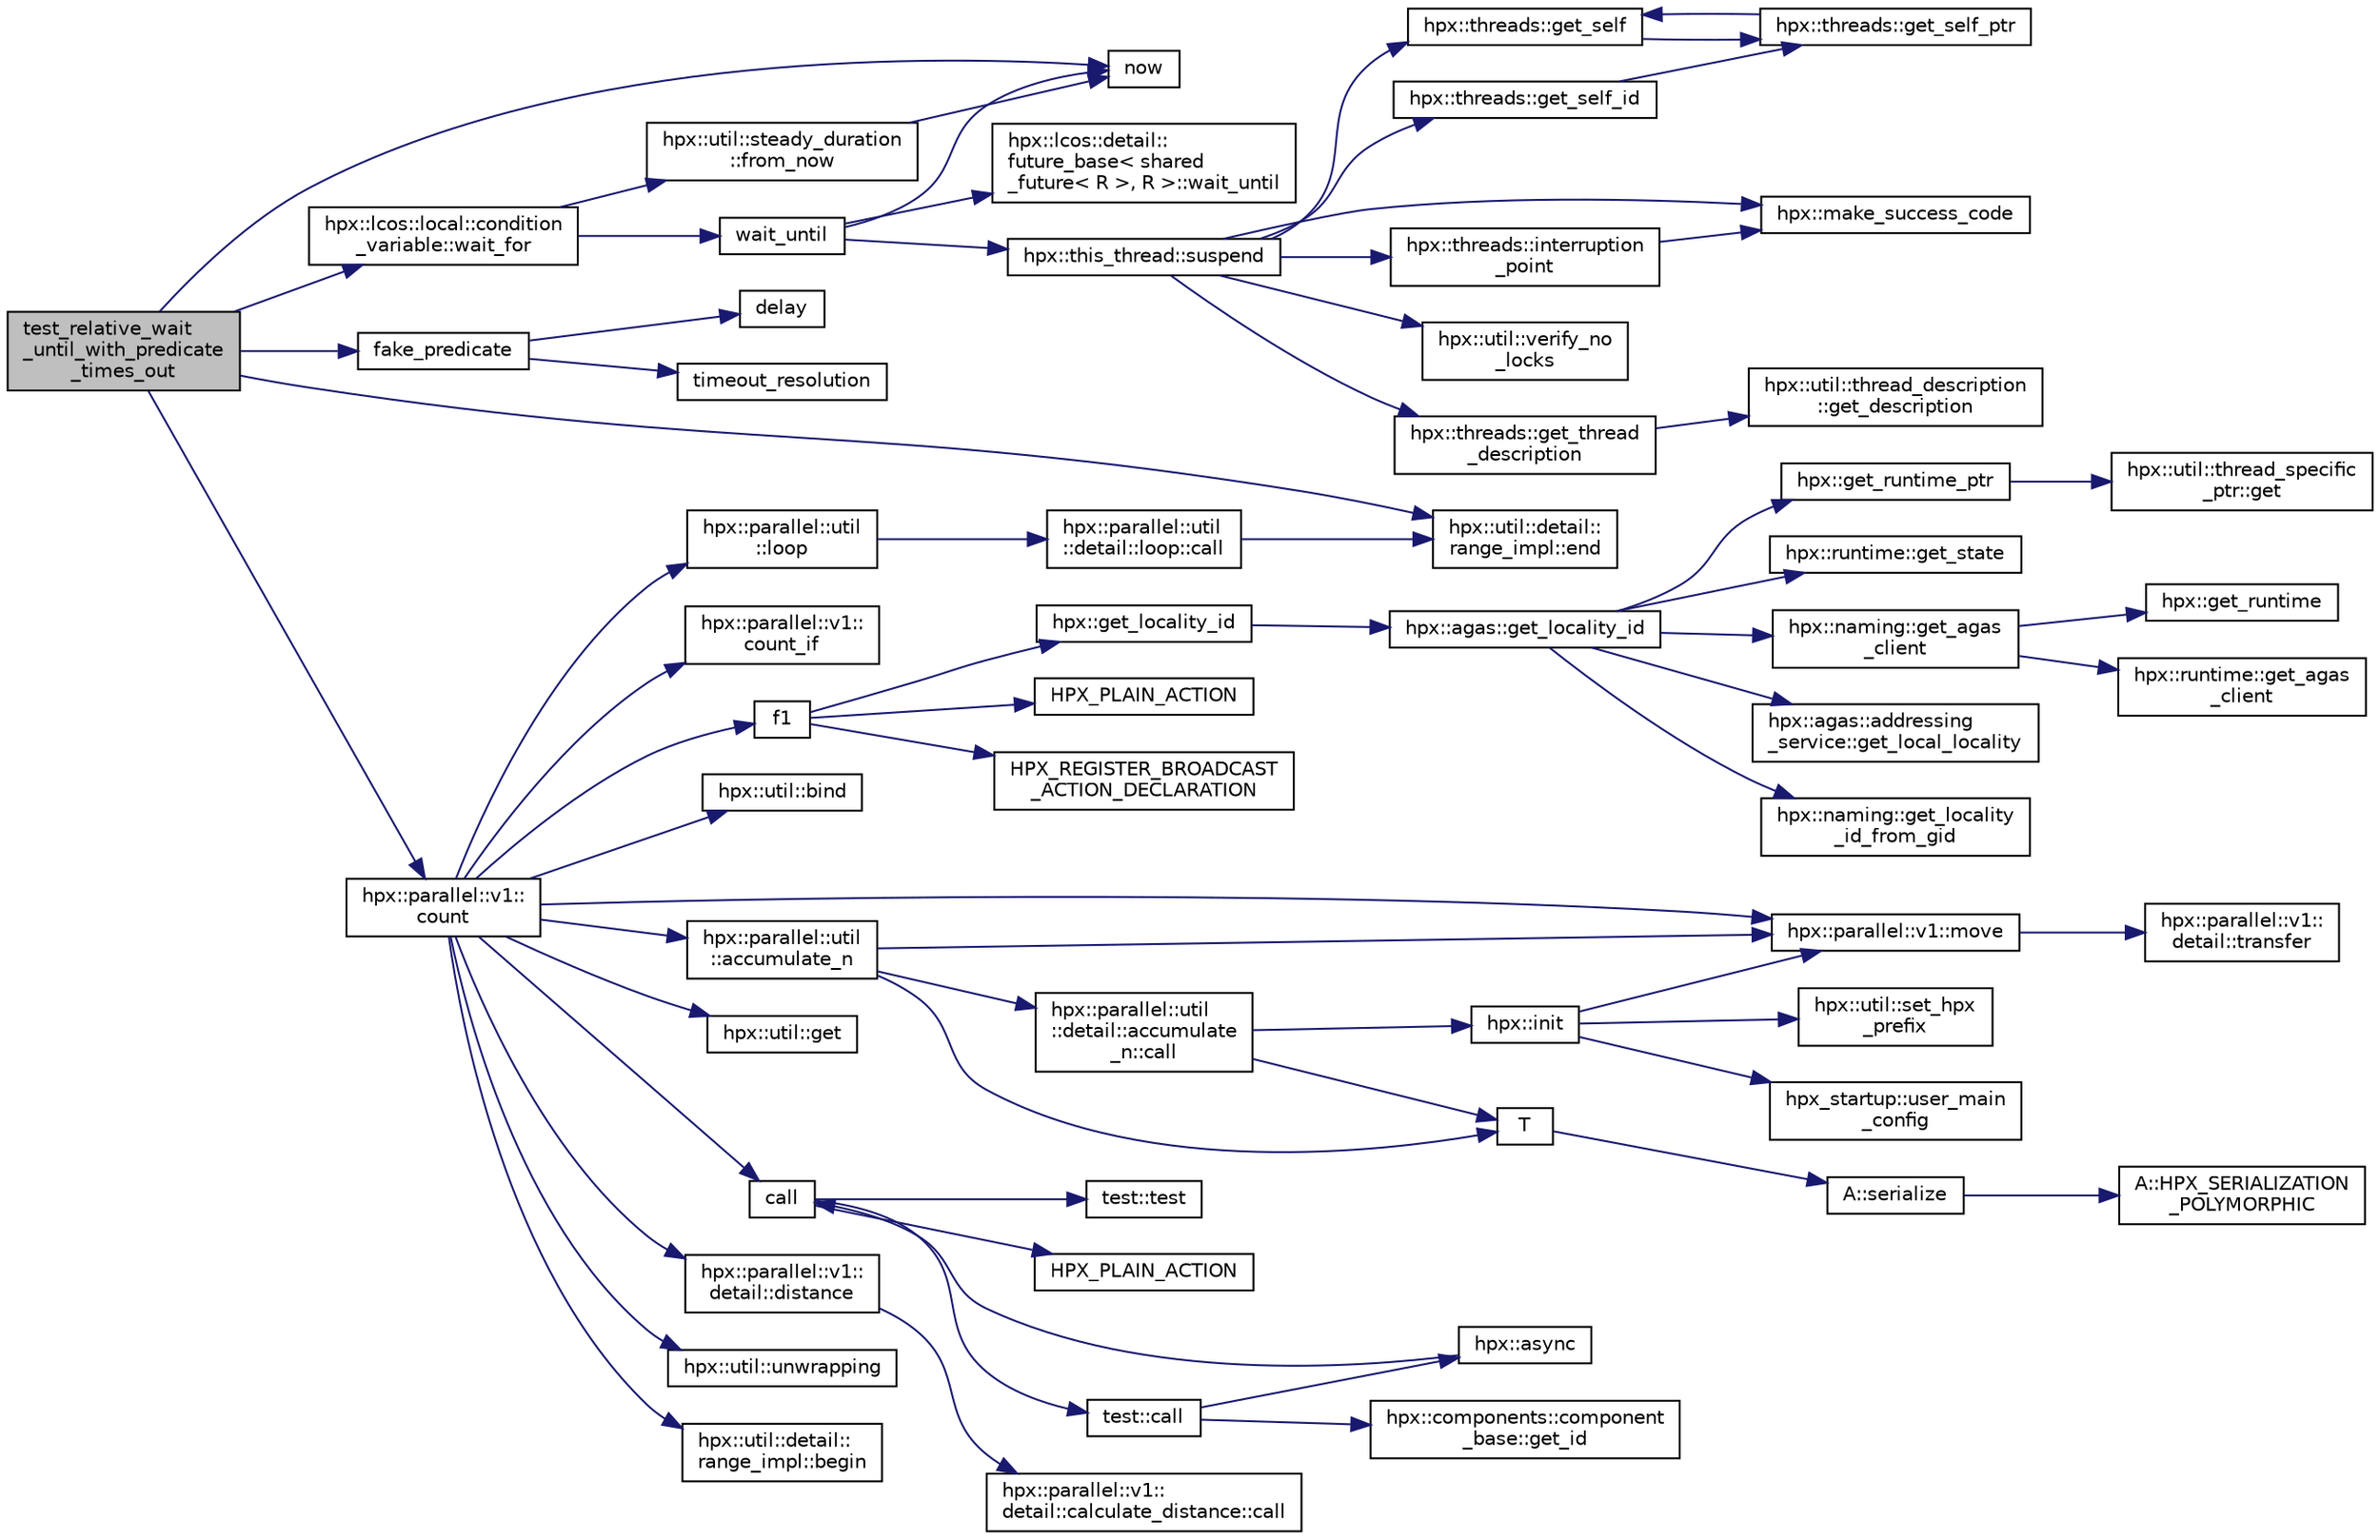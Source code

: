 digraph "test_relative_wait_until_with_predicate_times_out"
{
  edge [fontname="Helvetica",fontsize="10",labelfontname="Helvetica",labelfontsize="10"];
  node [fontname="Helvetica",fontsize="10",shape=record];
  rankdir="LR";
  Node658 [label="test_relative_wait\l_until_with_predicate\l_times_out",height=0.2,width=0.4,color="black", fillcolor="grey75", style="filled", fontcolor="black"];
  Node658 -> Node659 [color="midnightblue",fontsize="10",style="solid",fontname="Helvetica"];
  Node659 [label="now",height=0.2,width=0.4,color="black", fillcolor="white", style="filled",URL="$de/db3/1d__stencil__1__omp_8cpp.html#a89e9667753dccfac455bd37a7a3a7b16"];
  Node658 -> Node660 [color="midnightblue",fontsize="10",style="solid",fontname="Helvetica"];
  Node660 [label="hpx::lcos::local::condition\l_variable::wait_for",height=0.2,width=0.4,color="black", fillcolor="white", style="filled",URL="$df/db3/classhpx_1_1lcos_1_1local_1_1condition__variable.html#a5b2fc7facfc8c4a5a655cef78237fa8b"];
  Node660 -> Node661 [color="midnightblue",fontsize="10",style="solid",fontname="Helvetica"];
  Node661 [label="wait_until",height=0.2,width=0.4,color="black", fillcolor="white", style="filled",URL="$de/d7d/future__timed__wait__1025_8cpp.html#a68ed9a01d3ad06f4cac1de08bae1dea1"];
  Node661 -> Node662 [color="midnightblue",fontsize="10",style="solid",fontname="Helvetica"];
  Node662 [label="hpx::lcos::detail::\lfuture_base\< shared\l_future\< R \>, R \>::wait_until",height=0.2,width=0.4,color="black", fillcolor="white", style="filled",URL="$d5/dd7/classhpx_1_1lcos_1_1detail_1_1future__base.html#a55e549d9e80fd3cf0dccb3b54f24126f"];
  Node661 -> Node659 [color="midnightblue",fontsize="10",style="solid",fontname="Helvetica"];
  Node661 -> Node663 [color="midnightblue",fontsize="10",style="solid",fontname="Helvetica"];
  Node663 [label="hpx::this_thread::suspend",height=0.2,width=0.4,color="black", fillcolor="white", style="filled",URL="$d9/d52/namespacehpx_1_1this__thread.html#aca220026fb3014c0881d129fe31c0073"];
  Node663 -> Node664 [color="midnightblue",fontsize="10",style="solid",fontname="Helvetica"];
  Node664 [label="hpx::threads::get_self",height=0.2,width=0.4,color="black", fillcolor="white", style="filled",URL="$d7/d28/namespacehpx_1_1threads.html#a07daf4d6d29233f20d66d41ab7b5b8e8"];
  Node664 -> Node665 [color="midnightblue",fontsize="10",style="solid",fontname="Helvetica"];
  Node665 [label="hpx::threads::get_self_ptr",height=0.2,width=0.4,color="black", fillcolor="white", style="filled",URL="$d7/d28/namespacehpx_1_1threads.html#a22877ae347ad884cde3a51397dad6c53"];
  Node665 -> Node664 [color="midnightblue",fontsize="10",style="solid",fontname="Helvetica"];
  Node663 -> Node666 [color="midnightblue",fontsize="10",style="solid",fontname="Helvetica"];
  Node666 [label="hpx::threads::get_self_id",height=0.2,width=0.4,color="black", fillcolor="white", style="filled",URL="$d7/d28/namespacehpx_1_1threads.html#afafe0f900b9fac3d4ed3c747625c1cfe"];
  Node666 -> Node665 [color="midnightblue",fontsize="10",style="solid",fontname="Helvetica"];
  Node663 -> Node667 [color="midnightblue",fontsize="10",style="solid",fontname="Helvetica"];
  Node667 [label="hpx::threads::interruption\l_point",height=0.2,width=0.4,color="black", fillcolor="white", style="filled",URL="$d7/d28/namespacehpx_1_1threads.html#ada6ec56a12b050707311d8c628089059"];
  Node667 -> Node668 [color="midnightblue",fontsize="10",style="solid",fontname="Helvetica"];
  Node668 [label="hpx::make_success_code",height=0.2,width=0.4,color="black", fillcolor="white", style="filled",URL="$d8/d83/namespacehpx.html#a0e8512a8f49e2a6c8185061181419d8f",tooltip="Returns error_code(hpx::success, \"success\", mode). "];
  Node663 -> Node669 [color="midnightblue",fontsize="10",style="solid",fontname="Helvetica"];
  Node669 [label="hpx::util::verify_no\l_locks",height=0.2,width=0.4,color="black", fillcolor="white", style="filled",URL="$df/dad/namespacehpx_1_1util.html#ae0e1837ee6f09b79b26c2e788d2e9fc9"];
  Node663 -> Node670 [color="midnightblue",fontsize="10",style="solid",fontname="Helvetica"];
  Node670 [label="hpx::threads::get_thread\l_description",height=0.2,width=0.4,color="black", fillcolor="white", style="filled",URL="$d7/d28/namespacehpx_1_1threads.html#a42fc18a7a680f4e8bc633a4b4c956701"];
  Node670 -> Node671 [color="midnightblue",fontsize="10",style="solid",fontname="Helvetica"];
  Node671 [label="hpx::util::thread_description\l::get_description",height=0.2,width=0.4,color="black", fillcolor="white", style="filled",URL="$df/d9e/structhpx_1_1util_1_1thread__description.html#a8c834e14eca6eb228188022577f9f952"];
  Node663 -> Node668 [color="midnightblue",fontsize="10",style="solid",fontname="Helvetica"];
  Node660 -> Node672 [color="midnightblue",fontsize="10",style="solid",fontname="Helvetica"];
  Node672 [label="hpx::util::steady_duration\l::from_now",height=0.2,width=0.4,color="black", fillcolor="white", style="filled",URL="$d9/d4f/classhpx_1_1util_1_1steady__duration.html#a0132206d767cd0f7395507b40111a153"];
  Node672 -> Node659 [color="midnightblue",fontsize="10",style="solid",fontname="Helvetica"];
  Node658 -> Node673 [color="midnightblue",fontsize="10",style="solid",fontname="Helvetica"];
  Node673 [label="fake_predicate",height=0.2,width=0.4,color="black", fillcolor="white", style="filled",URL="$d1/ded/tests_2unit_2lcos_2condition__variable_8cpp.html#a59f7e4a47bda09010c7324457ca1a99d"];
  Node673 -> Node674 [color="midnightblue",fontsize="10",style="solid",fontname="Helvetica"];
  Node674 [label="delay",height=0.2,width=0.4,color="black", fillcolor="white", style="filled",URL="$d1/ded/tests_2unit_2lcos_2condition__variable_8cpp.html#ad28e21a76bd4174b7938456c8b211f98"];
  Node673 -> Node675 [color="midnightblue",fontsize="10",style="solid",fontname="Helvetica"];
  Node675 [label="timeout_resolution",height=0.2,width=0.4,color="black", fillcolor="white", style="filled",URL="$d1/ded/tests_2unit_2lcos_2condition__variable_8cpp.html#ac449c573ad87ea07a6282a019adc3a67"];
  Node658 -> Node676 [color="midnightblue",fontsize="10",style="solid",fontname="Helvetica"];
  Node676 [label="hpx::util::detail::\lrange_impl::end",height=0.2,width=0.4,color="black", fillcolor="white", style="filled",URL="$d4/d4a/namespacehpx_1_1util_1_1detail_1_1range__impl.html#afb2ea48b0902f52ee4d8b764807b4316"];
  Node658 -> Node677 [color="midnightblue",fontsize="10",style="solid",fontname="Helvetica"];
  Node677 [label="hpx::parallel::v1::\lcount",height=0.2,width=0.4,color="black", fillcolor="white", style="filled",URL="$db/db9/namespacehpx_1_1parallel_1_1v1.html#a19d058114a2bd44801aab4176b188e23"];
  Node677 -> Node678 [color="midnightblue",fontsize="10",style="solid",fontname="Helvetica"];
  Node678 [label="hpx::parallel::v1::\lcount_if",height=0.2,width=0.4,color="black", fillcolor="white", style="filled",URL="$db/db9/namespacehpx_1_1parallel_1_1v1.html#ad836ff017ec208c2d6388a9b47b05ce0"];
  Node677 -> Node679 [color="midnightblue",fontsize="10",style="solid",fontname="Helvetica"];
  Node679 [label="f1",height=0.2,width=0.4,color="black", fillcolor="white", style="filled",URL="$d8/d8b/broadcast_8cpp.html#a1751fbd41f2529b84514a9dbd767959a"];
  Node679 -> Node680 [color="midnightblue",fontsize="10",style="solid",fontname="Helvetica"];
  Node680 [label="hpx::get_locality_id",height=0.2,width=0.4,color="black", fillcolor="white", style="filled",URL="$d8/d83/namespacehpx.html#a158d7c54a657bb364c1704033010697b",tooltip="Return the number of the locality this function is being called from. "];
  Node680 -> Node681 [color="midnightblue",fontsize="10",style="solid",fontname="Helvetica"];
  Node681 [label="hpx::agas::get_locality_id",height=0.2,width=0.4,color="black", fillcolor="white", style="filled",URL="$dc/d54/namespacehpx_1_1agas.html#a491cc2ddecdf0f1a9129900caa6a4d3e"];
  Node681 -> Node682 [color="midnightblue",fontsize="10",style="solid",fontname="Helvetica"];
  Node682 [label="hpx::get_runtime_ptr",height=0.2,width=0.4,color="black", fillcolor="white", style="filled",URL="$d8/d83/namespacehpx.html#af29daf2bb3e01b4d6495a1742b6cce64"];
  Node682 -> Node683 [color="midnightblue",fontsize="10",style="solid",fontname="Helvetica"];
  Node683 [label="hpx::util::thread_specific\l_ptr::get",height=0.2,width=0.4,color="black", fillcolor="white", style="filled",URL="$d4/d4c/structhpx_1_1util_1_1thread__specific__ptr.html#a3b27d8520710478aa41d1f74206bdba9"];
  Node681 -> Node684 [color="midnightblue",fontsize="10",style="solid",fontname="Helvetica"];
  Node684 [label="hpx::runtime::get_state",height=0.2,width=0.4,color="black", fillcolor="white", style="filled",URL="$d0/d7b/classhpx_1_1runtime.html#ab405f80e060dac95d624520f38b0524c"];
  Node681 -> Node685 [color="midnightblue",fontsize="10",style="solid",fontname="Helvetica"];
  Node685 [label="hpx::naming::get_agas\l_client",height=0.2,width=0.4,color="black", fillcolor="white", style="filled",URL="$d4/dc9/namespacehpx_1_1naming.html#a0408fffd5d34b620712a801b0ae3b032"];
  Node685 -> Node686 [color="midnightblue",fontsize="10",style="solid",fontname="Helvetica"];
  Node686 [label="hpx::get_runtime",height=0.2,width=0.4,color="black", fillcolor="white", style="filled",URL="$d8/d83/namespacehpx.html#aef902cc6c7dd3b9fbadf34d1e850a070"];
  Node685 -> Node687 [color="midnightblue",fontsize="10",style="solid",fontname="Helvetica"];
  Node687 [label="hpx::runtime::get_agas\l_client",height=0.2,width=0.4,color="black", fillcolor="white", style="filled",URL="$d0/d7b/classhpx_1_1runtime.html#aeb5dddd30d6b9861669af8ad44d1a96a"];
  Node681 -> Node688 [color="midnightblue",fontsize="10",style="solid",fontname="Helvetica"];
  Node688 [label="hpx::agas::addressing\l_service::get_local_locality",height=0.2,width=0.4,color="black", fillcolor="white", style="filled",URL="$db/d58/structhpx_1_1agas_1_1addressing__service.html#ab52c19a37c2a7a006c6c15f90ad0539c"];
  Node681 -> Node689 [color="midnightblue",fontsize="10",style="solid",fontname="Helvetica"];
  Node689 [label="hpx::naming::get_locality\l_id_from_gid",height=0.2,width=0.4,color="black", fillcolor="white", style="filled",URL="$d4/dc9/namespacehpx_1_1naming.html#a7fd43037784560bd04fda9b49e33529f"];
  Node679 -> Node690 [color="midnightblue",fontsize="10",style="solid",fontname="Helvetica"];
  Node690 [label="HPX_PLAIN_ACTION",height=0.2,width=0.4,color="black", fillcolor="white", style="filled",URL="$d8/d8b/broadcast_8cpp.html#a19685a0394ce6a99351f7a679f6eeefc"];
  Node679 -> Node691 [color="midnightblue",fontsize="10",style="solid",fontname="Helvetica"];
  Node691 [label="HPX_REGISTER_BROADCAST\l_ACTION_DECLARATION",height=0.2,width=0.4,color="black", fillcolor="white", style="filled",URL="$d7/d38/addressing__service_8cpp.html#a573d764d9cb34eec46a4bdffcf07875f"];
  Node677 -> Node692 [color="midnightblue",fontsize="10",style="solid",fontname="Helvetica"];
  Node692 [label="hpx::parallel::util\l::loop",height=0.2,width=0.4,color="black", fillcolor="white", style="filled",URL="$df/dc6/namespacehpx_1_1parallel_1_1util.html#a3f434e00f42929aac85debb8c5782213"];
  Node692 -> Node693 [color="midnightblue",fontsize="10",style="solid",fontname="Helvetica"];
  Node693 [label="hpx::parallel::util\l::detail::loop::call",height=0.2,width=0.4,color="black", fillcolor="white", style="filled",URL="$da/d06/structhpx_1_1parallel_1_1util_1_1detail_1_1loop.html#a5c5e8dbda782f09cdb7bc2509e3bf09e"];
  Node693 -> Node676 [color="midnightblue",fontsize="10",style="solid",fontname="Helvetica"];
  Node677 -> Node694 [color="midnightblue",fontsize="10",style="solid",fontname="Helvetica"];
  Node694 [label="hpx::util::bind",height=0.2,width=0.4,color="black", fillcolor="white", style="filled",URL="$df/dad/namespacehpx_1_1util.html#ad844caedf82a0173d6909d910c3e48c6"];
  Node677 -> Node695 [color="midnightblue",fontsize="10",style="solid",fontname="Helvetica"];
  Node695 [label="hpx::parallel::v1::move",height=0.2,width=0.4,color="black", fillcolor="white", style="filled",URL="$db/db9/namespacehpx_1_1parallel_1_1v1.html#aa7c4ede081ce786c9d1eb1adff495cfc"];
  Node695 -> Node696 [color="midnightblue",fontsize="10",style="solid",fontname="Helvetica"];
  Node696 [label="hpx::parallel::v1::\ldetail::transfer",height=0.2,width=0.4,color="black", fillcolor="white", style="filled",URL="$d2/ddd/namespacehpx_1_1parallel_1_1v1_1_1detail.html#ab1b56a05e1885ca7cc7ffa1804dd2f3c"];
  Node677 -> Node697 [color="midnightblue",fontsize="10",style="solid",fontname="Helvetica"];
  Node697 [label="hpx::util::get",height=0.2,width=0.4,color="black", fillcolor="white", style="filled",URL="$df/dad/namespacehpx_1_1util.html#a5cbd3c41f03f4d4acaedaa4777e3cc02"];
  Node677 -> Node698 [color="midnightblue",fontsize="10",style="solid",fontname="Helvetica"];
  Node698 [label="call",height=0.2,width=0.4,color="black", fillcolor="white", style="filled",URL="$d2/d67/promise__1620_8cpp.html#a58357f0b82bc761e1d0b9091ed563a70"];
  Node698 -> Node699 [color="midnightblue",fontsize="10",style="solid",fontname="Helvetica"];
  Node699 [label="test::test",height=0.2,width=0.4,color="black", fillcolor="white", style="filled",URL="$d8/d89/structtest.html#ab42d5ece712d716b04cb3f686f297a26"];
  Node698 -> Node700 [color="midnightblue",fontsize="10",style="solid",fontname="Helvetica"];
  Node700 [label="HPX_PLAIN_ACTION",height=0.2,width=0.4,color="black", fillcolor="white", style="filled",URL="$d2/d67/promise__1620_8cpp.html#ab96aab827a4b1fcaf66cfe0ba83fef23"];
  Node698 -> Node701 [color="midnightblue",fontsize="10",style="solid",fontname="Helvetica"];
  Node701 [label="test::call",height=0.2,width=0.4,color="black", fillcolor="white", style="filled",URL="$d8/d89/structtest.html#aeb29e7ed6518b9426ccf1344c52620ae"];
  Node701 -> Node702 [color="midnightblue",fontsize="10",style="solid",fontname="Helvetica"];
  Node702 [label="hpx::async",height=0.2,width=0.4,color="black", fillcolor="white", style="filled",URL="$d8/d83/namespacehpx.html#acb7d8e37b73b823956ce144f9a57eaa4"];
  Node702 -> Node698 [color="midnightblue",fontsize="10",style="solid",fontname="Helvetica"];
  Node701 -> Node703 [color="midnightblue",fontsize="10",style="solid",fontname="Helvetica"];
  Node703 [label="hpx::components::component\l_base::get_id",height=0.2,width=0.4,color="black", fillcolor="white", style="filled",URL="$d2/de6/classhpx_1_1components_1_1component__base.html#a4c8fd93514039bdf01c48d66d82b19cd"];
  Node677 -> Node704 [color="midnightblue",fontsize="10",style="solid",fontname="Helvetica"];
  Node704 [label="hpx::parallel::v1::\ldetail::distance",height=0.2,width=0.4,color="black", fillcolor="white", style="filled",URL="$d2/ddd/namespacehpx_1_1parallel_1_1v1_1_1detail.html#a6bea3c6a5f470cad11f27ee6bab4a33f"];
  Node704 -> Node705 [color="midnightblue",fontsize="10",style="solid",fontname="Helvetica"];
  Node705 [label="hpx::parallel::v1::\ldetail::calculate_distance::call",height=0.2,width=0.4,color="black", fillcolor="white", style="filled",URL="$db/dfa/structhpx_1_1parallel_1_1v1_1_1detail_1_1calculate__distance.html#a950a6627830a7d019ac0e734b0a447bf"];
  Node677 -> Node706 [color="midnightblue",fontsize="10",style="solid",fontname="Helvetica"];
  Node706 [label="hpx::util::unwrapping",height=0.2,width=0.4,color="black", fillcolor="white", style="filled",URL="$df/dad/namespacehpx_1_1util.html#a7529d9ac687684c33403cdd1f9cef8e4"];
  Node677 -> Node707 [color="midnightblue",fontsize="10",style="solid",fontname="Helvetica"];
  Node707 [label="hpx::parallel::util\l::accumulate_n",height=0.2,width=0.4,color="black", fillcolor="white", style="filled",URL="$df/dc6/namespacehpx_1_1parallel_1_1util.html#af19f9a2722f97c2247ea5d0dbb5e2d25"];
  Node707 -> Node708 [color="midnightblue",fontsize="10",style="solid",fontname="Helvetica"];
  Node708 [label="hpx::parallel::util\l::detail::accumulate\l_n::call",height=0.2,width=0.4,color="black", fillcolor="white", style="filled",URL="$d8/d3b/structhpx_1_1parallel_1_1util_1_1detail_1_1accumulate__n.html#a765aceb8ab313fc92f7c4aaf70ccca8f"];
  Node708 -> Node709 [color="midnightblue",fontsize="10",style="solid",fontname="Helvetica"];
  Node709 [label="hpx::init",height=0.2,width=0.4,color="black", fillcolor="white", style="filled",URL="$d8/d83/namespacehpx.html#a3c694ea960b47c56b33351ba16e3d76b",tooltip="Main entry point for launching the HPX runtime system. "];
  Node709 -> Node710 [color="midnightblue",fontsize="10",style="solid",fontname="Helvetica"];
  Node710 [label="hpx::util::set_hpx\l_prefix",height=0.2,width=0.4,color="black", fillcolor="white", style="filled",URL="$df/dad/namespacehpx_1_1util.html#ae40a23c1ba0a48d9304dcf717a95793e"];
  Node709 -> Node711 [color="midnightblue",fontsize="10",style="solid",fontname="Helvetica"];
  Node711 [label="hpx_startup::user_main\l_config",height=0.2,width=0.4,color="black", fillcolor="white", style="filled",URL="$d3/dd2/namespacehpx__startup.html#aaac571d88bd3912a4225a23eb3261637"];
  Node709 -> Node695 [color="midnightblue",fontsize="10",style="solid",fontname="Helvetica"];
  Node708 -> Node712 [color="midnightblue",fontsize="10",style="solid",fontname="Helvetica"];
  Node712 [label="T",height=0.2,width=0.4,color="black", fillcolor="white", style="filled",URL="$db/d33/polymorphic__semiintrusive__template_8cpp.html#ad187658f9cb91c1312b39ae7e896f1ea"];
  Node712 -> Node713 [color="midnightblue",fontsize="10",style="solid",fontname="Helvetica"];
  Node713 [label="A::serialize",height=0.2,width=0.4,color="black", fillcolor="white", style="filled",URL="$d7/da0/struct_a.html#a5f5c287cf471e274ed9dda0da1592212"];
  Node713 -> Node714 [color="midnightblue",fontsize="10",style="solid",fontname="Helvetica"];
  Node714 [label="A::HPX_SERIALIZATION\l_POLYMORPHIC",height=0.2,width=0.4,color="black", fillcolor="white", style="filled",URL="$d7/da0/struct_a.html#ada978cc156cebbafddb1f3aa4c01918c"];
  Node707 -> Node695 [color="midnightblue",fontsize="10",style="solid",fontname="Helvetica"];
  Node707 -> Node712 [color="midnightblue",fontsize="10",style="solid",fontname="Helvetica"];
  Node677 -> Node715 [color="midnightblue",fontsize="10",style="solid",fontname="Helvetica"];
  Node715 [label="hpx::util::detail::\lrange_impl::begin",height=0.2,width=0.4,color="black", fillcolor="white", style="filled",URL="$d4/d4a/namespacehpx_1_1util_1_1detail_1_1range__impl.html#a31e165df2b865cdd961f35ce938db41a"];
}
